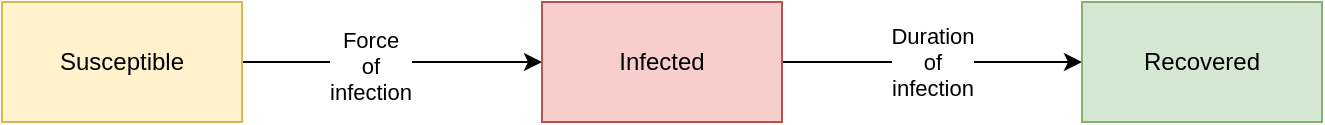<mxfile version="21.6.8" type="device">
  <diagram name="Page-1" id="H0ZrTOQyqS4I_QziNJTY">
    <mxGraphModel dx="1292" dy="824" grid="1" gridSize="10" guides="1" tooltips="1" connect="1" arrows="1" fold="1" page="1" pageScale="1" pageWidth="1600" pageHeight="900" math="0" shadow="0">
      <root>
        <mxCell id="0" />
        <mxCell id="1" parent="0" />
        <mxCell id="LjiDff0lyCVZId5EFuQ0-3" value="" style="edgeStyle=orthogonalEdgeStyle;rounded=0;orthogonalLoop=1;jettySize=auto;html=1;" edge="1" parent="1" source="LjiDff0lyCVZId5EFuQ0-1" target="LjiDff0lyCVZId5EFuQ0-2">
          <mxGeometry relative="1" as="geometry" />
        </mxCell>
        <mxCell id="LjiDff0lyCVZId5EFuQ0-7" value="Force&lt;br&gt;of&lt;br&gt;infection" style="edgeLabel;html=1;align=center;verticalAlign=middle;resizable=0;points=[];" vertex="1" connectable="0" parent="LjiDff0lyCVZId5EFuQ0-3">
          <mxGeometry x="-0.15" y="-2" relative="1" as="geometry">
            <mxPoint as="offset" />
          </mxGeometry>
        </mxCell>
        <mxCell id="LjiDff0lyCVZId5EFuQ0-1" value="Susceptible" style="rounded=0;whiteSpace=wrap;html=1;fillColor=#fff2cc;strokeColor=#d6b656;" vertex="1" parent="1">
          <mxGeometry x="360" y="330" width="120" height="60" as="geometry" />
        </mxCell>
        <mxCell id="LjiDff0lyCVZId5EFuQ0-5" value="Duration&lt;br&gt;of&lt;br&gt;infection" style="edgeStyle=orthogonalEdgeStyle;rounded=0;orthogonalLoop=1;jettySize=auto;html=1;" edge="1" parent="1" source="LjiDff0lyCVZId5EFuQ0-2" target="LjiDff0lyCVZId5EFuQ0-4">
          <mxGeometry relative="1" as="geometry" />
        </mxCell>
        <mxCell id="LjiDff0lyCVZId5EFuQ0-2" value="Infected" style="rounded=0;whiteSpace=wrap;html=1;fillColor=#f8cecc;strokeColor=#b85450;" vertex="1" parent="1">
          <mxGeometry x="630" y="330" width="120" height="60" as="geometry" />
        </mxCell>
        <mxCell id="LjiDff0lyCVZId5EFuQ0-4" value="Recovered" style="rounded=0;whiteSpace=wrap;html=1;fillColor=#d5e8d4;strokeColor=#82b366;" vertex="1" parent="1">
          <mxGeometry x="900" y="330" width="120" height="60" as="geometry" />
        </mxCell>
      </root>
    </mxGraphModel>
  </diagram>
</mxfile>
